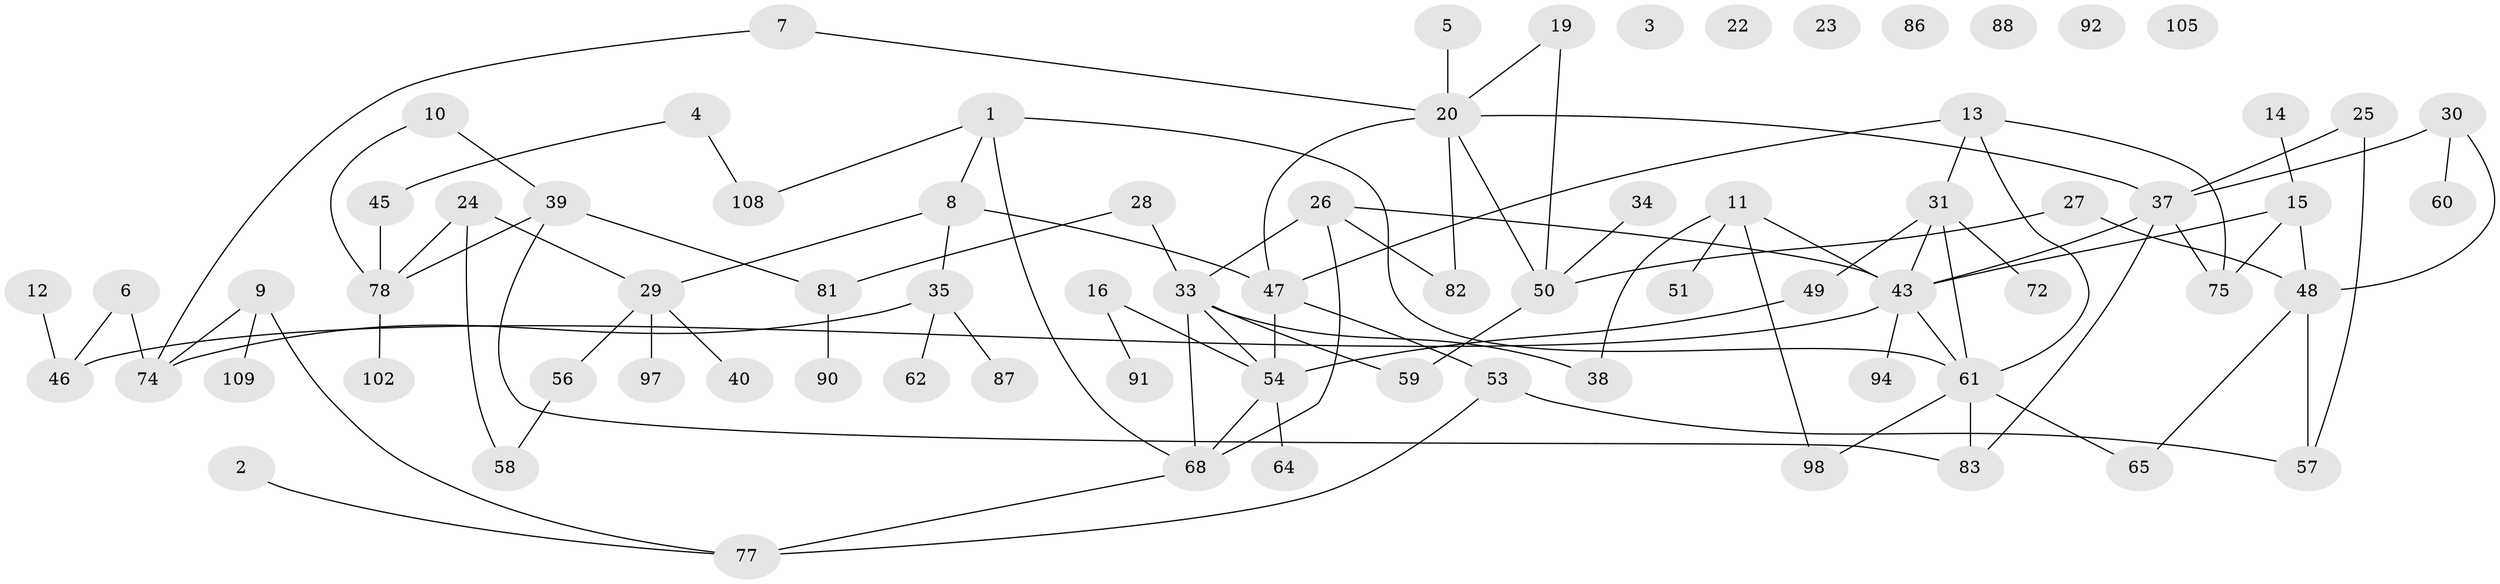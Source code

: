 // Generated by graph-tools (version 1.1) at 2025/23/03/03/25 07:23:28]
// undirected, 76 vertices, 99 edges
graph export_dot {
graph [start="1"]
  node [color=gray90,style=filled];
  1 [super="+36"];
  2;
  3;
  4 [super="+55"];
  5;
  6 [super="+96"];
  7;
  8 [super="+52"];
  9 [super="+44"];
  10 [super="+32"];
  11 [super="+17"];
  12 [super="+41"];
  13 [super="+21"];
  14;
  15 [super="+18"];
  16 [super="+107"];
  19;
  20 [super="+66"];
  22;
  23;
  24;
  25;
  26;
  27;
  28;
  29 [super="+95"];
  30 [super="+42"];
  31 [super="+71"];
  33 [super="+67"];
  34;
  35 [super="+99"];
  37 [super="+84"];
  38;
  39 [super="+106"];
  40;
  43 [super="+70"];
  45;
  46 [super="+63"];
  47;
  48 [super="+73"];
  49;
  50 [super="+101"];
  51;
  53 [super="+104"];
  54 [super="+79"];
  56;
  57;
  58;
  59 [super="+80"];
  60;
  61 [super="+93"];
  62;
  64 [super="+76"];
  65 [super="+89"];
  68 [super="+69"];
  72;
  74;
  75;
  77 [super="+103"];
  78 [super="+85"];
  81 [super="+100"];
  82;
  83;
  86;
  87;
  88;
  90;
  91;
  92;
  94;
  97;
  98;
  102;
  105;
  108;
  109;
  1 -- 68;
  1 -- 108;
  1 -- 8;
  1 -- 61;
  2 -- 77;
  4 -- 108;
  4 -- 45;
  5 -- 20;
  6 -- 46;
  6 -- 74;
  7 -- 74;
  7 -- 20;
  8 -- 35;
  8 -- 29;
  8 -- 47;
  9 -- 74;
  9 -- 109;
  9 -- 77;
  10 -- 39;
  10 -- 78;
  11 -- 98;
  11 -- 43;
  11 -- 51;
  11 -- 38;
  12 -- 46;
  13 -- 47;
  13 -- 75;
  13 -- 61;
  13 -- 31;
  14 -- 15;
  15 -- 43;
  15 -- 75;
  15 -- 48;
  16 -- 91;
  16 -- 54;
  19 -- 20;
  19 -- 50;
  20 -- 47;
  20 -- 50;
  20 -- 37;
  20 -- 82;
  24 -- 29;
  24 -- 58;
  24 -- 78;
  25 -- 57;
  25 -- 37;
  26 -- 82;
  26 -- 43;
  26 -- 33;
  26 -- 68;
  27 -- 48;
  27 -- 50;
  28 -- 33;
  28 -- 81;
  29 -- 40;
  29 -- 56;
  29 -- 97;
  30 -- 60;
  30 -- 48;
  30 -- 37;
  31 -- 72;
  31 -- 43;
  31 -- 49;
  31 -- 61;
  33 -- 38;
  33 -- 54;
  33 -- 68;
  33 -- 59;
  34 -- 50;
  35 -- 62;
  35 -- 87;
  35 -- 74;
  37 -- 43;
  37 -- 83;
  37 -- 75;
  39 -- 83;
  39 -- 78;
  39 -- 81;
  43 -- 46;
  43 -- 94;
  43 -- 61;
  45 -- 78;
  47 -- 54;
  47 -- 53;
  48 -- 57;
  48 -- 65;
  49 -- 54;
  50 -- 59;
  53 -- 57;
  53 -- 77;
  54 -- 64;
  54 -- 68;
  56 -- 58;
  61 -- 98;
  61 -- 65;
  61 -- 83;
  68 -- 77;
  78 -- 102;
  81 -- 90;
}
